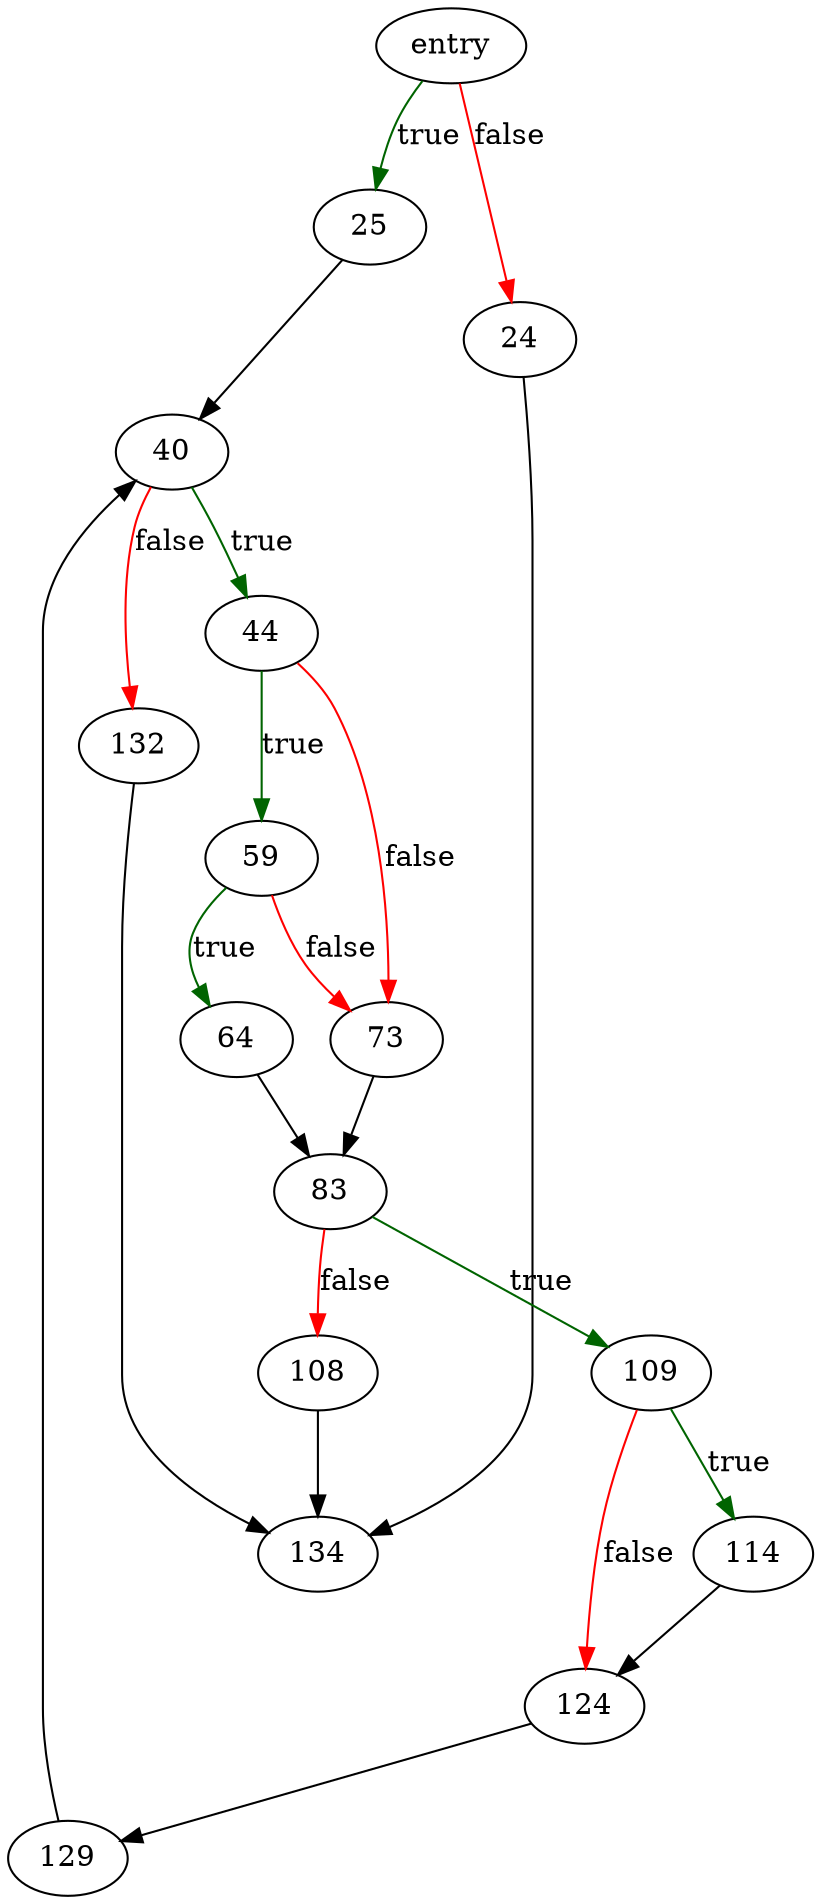 digraph "pagerOpenSavepoint" {
	// Node definitions.
	2 [label=entry];
	24;
	25;
	40;
	44;
	59;
	64;
	73;
	83;
	108;
	109;
	114;
	124;
	129;
	132;
	134;

	// Edge definitions.
	2 -> 24 [
		color=red
		label=false
	];
	2 -> 25 [
		color=darkgreen
		label=true
	];
	24 -> 134;
	25 -> 40;
	40 -> 44 [
		color=darkgreen
		label=true
	];
	40 -> 132 [
		color=red
		label=false
	];
	44 -> 59 [
		color=darkgreen
		label=true
	];
	44 -> 73 [
		color=red
		label=false
	];
	59 -> 64 [
		color=darkgreen
		label=true
	];
	59 -> 73 [
		color=red
		label=false
	];
	64 -> 83;
	73 -> 83;
	83 -> 108 [
		color=red
		label=false
	];
	83 -> 109 [
		color=darkgreen
		label=true
	];
	108 -> 134;
	109 -> 114 [
		color=darkgreen
		label=true
	];
	109 -> 124 [
		color=red
		label=false
	];
	114 -> 124;
	124 -> 129;
	129 -> 40;
	132 -> 134;
}